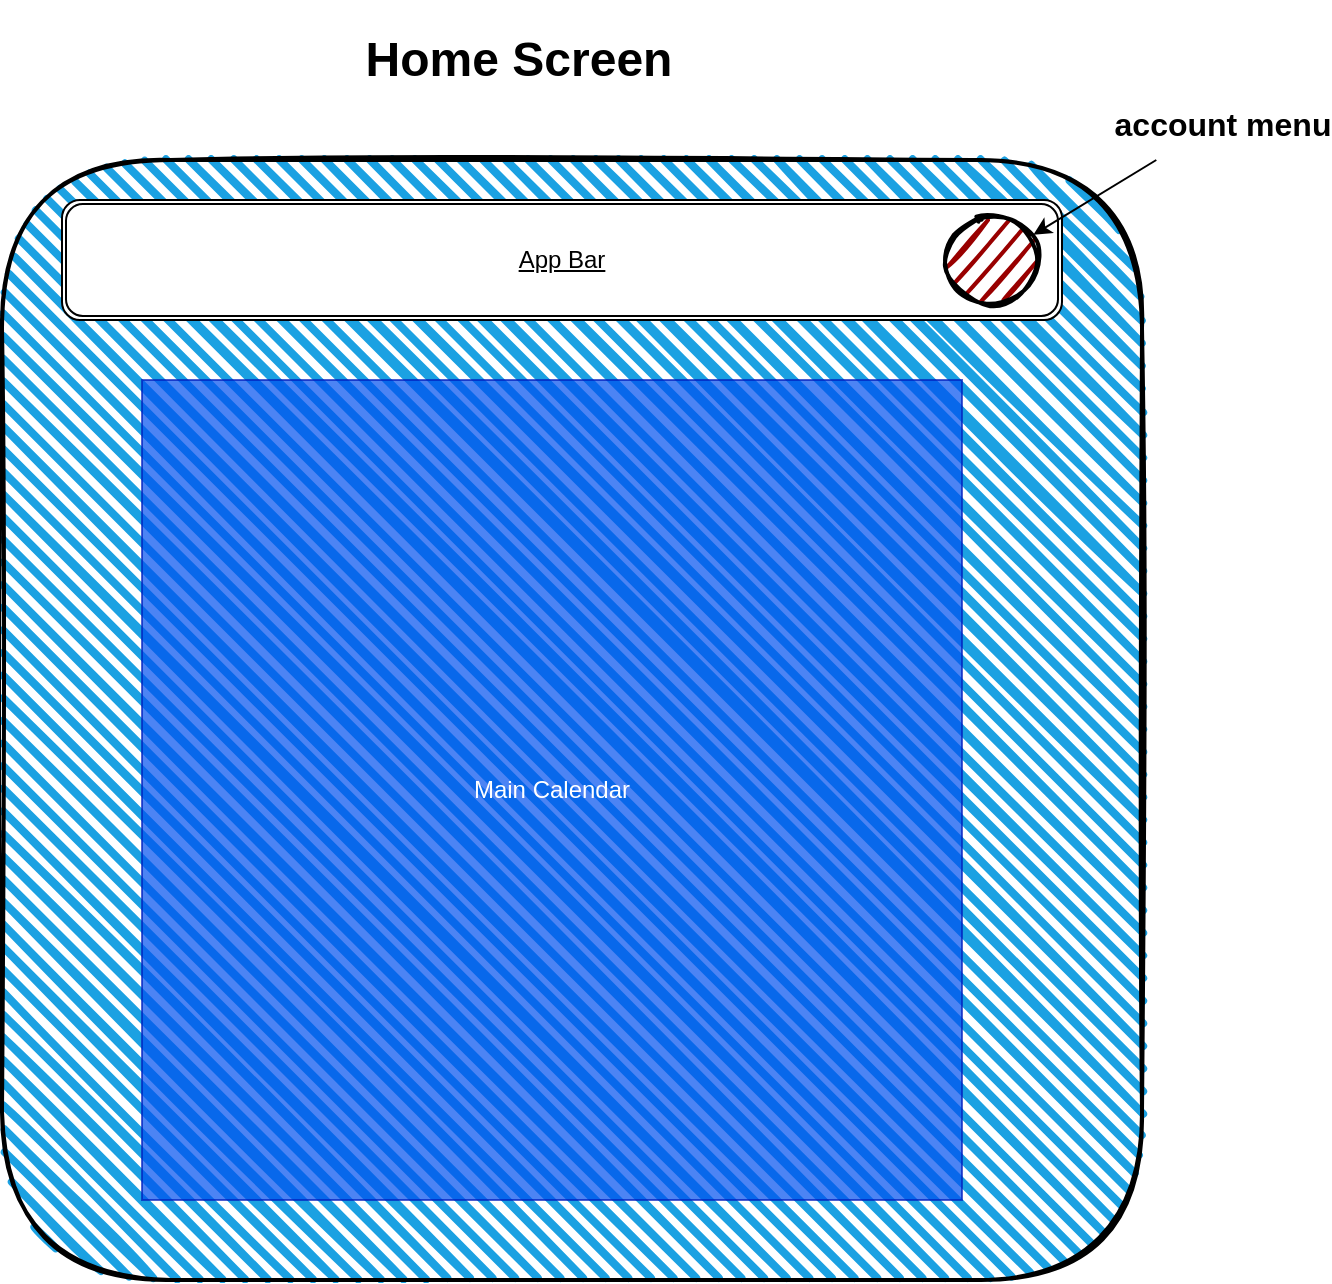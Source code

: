 <mxfile>
    <diagram id="gAB4S7GMFleKpmbguaTc" name="Page-1">
        <mxGraphModel dx="1088" dy="1358" grid="1" gridSize="10" guides="1" tooltips="1" connect="1" arrows="1" fold="1" page="1" pageScale="1" pageWidth="827" pageHeight="1169" math="0" shadow="0">
            <root>
                <mxCell id="0"/>
                <mxCell id="1" parent="0"/>
                <mxCell id="2" value="" style="rounded=1;whiteSpace=wrap;html=1;strokeWidth=2;fillWeight=4;hachureGap=8;hachureAngle=45;fillColor=#1ba1e2;sketch=1;" parent="1" vertex="1">
                    <mxGeometry x="100" y="110" width="570" height="560" as="geometry"/>
                </mxCell>
                <mxCell id="3" value="Home Screen" style="text;strokeColor=none;fillColor=none;html=1;fontSize=24;fontStyle=1;verticalAlign=middle;align=center;" parent="1" vertex="1">
                    <mxGeometry x="270" y="30" width="176" height="60" as="geometry"/>
                </mxCell>
                <mxCell id="4" value="&lt;u&gt;App Bar&lt;/u&gt;" style="shape=ext;double=1;rounded=1;whiteSpace=wrap;html=1;" parent="1" vertex="1">
                    <mxGeometry x="130" y="130" width="500" height="60" as="geometry"/>
                </mxCell>
                <mxCell id="5" value="" style="ellipse;whiteSpace=wrap;html=1;strokeWidth=2;fillWeight=2;hachureGap=8;fillColor=#990000;fillStyle=dots;sketch=1;" parent="1" vertex="1">
                    <mxGeometry x="570" y="137.5" width="50" height="45" as="geometry"/>
                </mxCell>
                <mxCell id="7" style="edgeStyle=none;html=1;" parent="1" source="6" target="5" edge="1">
                    <mxGeometry relative="1" as="geometry"/>
                </mxCell>
                <mxCell id="6" value="&lt;font style=&quot;font-size: 16px&quot;&gt;account menu&lt;/font&gt;" style="text;strokeColor=none;fillColor=none;html=1;fontSize=24;fontStyle=1;verticalAlign=middle;align=center;" parent="1" vertex="1">
                    <mxGeometry x="660" y="70" width="100" height="40" as="geometry"/>
                </mxCell>
                <mxCell id="11" value="Main Calendar" style="whiteSpace=wrap;html=1;aspect=fixed;fillColor=#0050ef;strokeColor=#001DBC;fontColor=#ffffff;opacity=70;" parent="1" vertex="1">
                    <mxGeometry x="170" y="220" width="410" height="410" as="geometry"/>
                </mxCell>
            </root>
        </mxGraphModel>
    </diagram>
</mxfile>